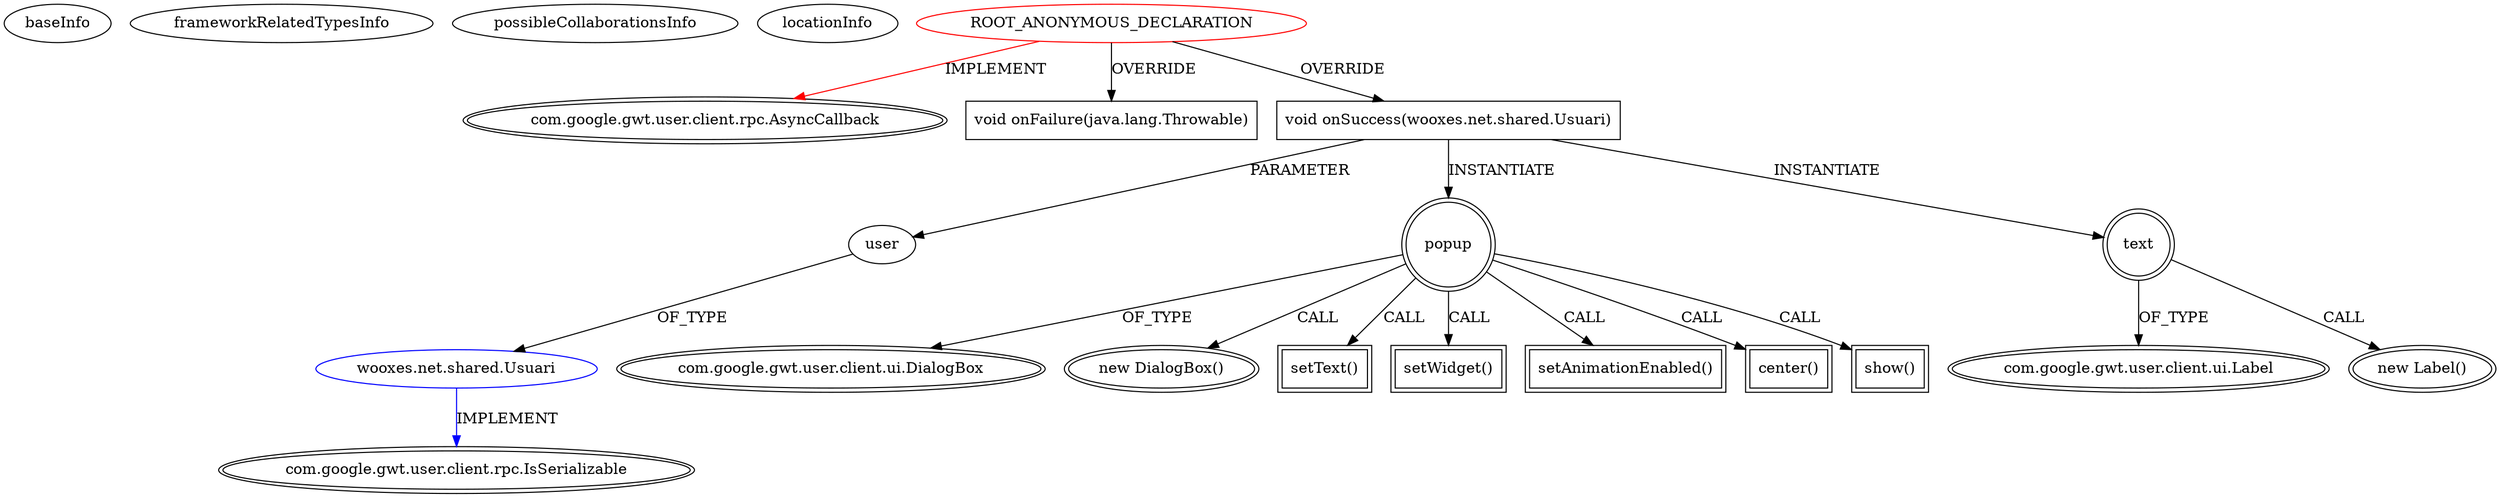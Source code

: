 digraph {
baseInfo[graphId=4651,category="extension_graph",isAnonymous=true,possibleRelation=true]
frameworkRelatedTypesInfo[0="com.google.gwt.user.client.rpc.AsyncCallback"]
possibleCollaborationsInfo[0="4651~OVERRIDING_METHOD_DECLARATION-PARAMETER_DECLARATION-~com.google.gwt.user.client.rpc.AsyncCallback ~com.google.gwt.user.client.rpc.IsSerializable ~true~false"]
locationInfo[projectName="woox-serverapp",filePath="/woox-serverapp/serverapp-master/src/wooxes/net/client/Serverapp.java",contextSignature="void sendLogin(com.google.gwt.user.client.ui.TextBox,com.google.gwt.user.client.ui.PasswordTextBox)",graphId="4651"]
0[label="ROOT_ANONYMOUS_DECLARATION",vertexType="ROOT_ANONYMOUS_DECLARATION",isFrameworkType=false,color=red]
1[label="com.google.gwt.user.client.rpc.AsyncCallback",vertexType="FRAMEWORK_INTERFACE_TYPE",isFrameworkType=true,peripheries=2]
2[label="void onFailure(java.lang.Throwable)",vertexType="OVERRIDING_METHOD_DECLARATION",isFrameworkType=false,shape=box]
3[label="void onSuccess(wooxes.net.shared.Usuari)",vertexType="OVERRIDING_METHOD_DECLARATION",isFrameworkType=false,shape=box]
4[label="user",vertexType="PARAMETER_DECLARATION",isFrameworkType=false]
5[label="wooxes.net.shared.Usuari",vertexType="REFERENCE_CLIENT_CLASS_DECLARATION",isFrameworkType=false,color=blue]
6[label="com.google.gwt.user.client.rpc.IsSerializable",vertexType="FRAMEWORK_INTERFACE_TYPE",isFrameworkType=true,peripheries=2]
8[label="popup",vertexType="VARIABLE_EXPRESION",isFrameworkType=true,peripheries=2,shape=circle]
9[label="com.google.gwt.user.client.ui.DialogBox",vertexType="FRAMEWORK_CLASS_TYPE",isFrameworkType=true,peripheries=2]
7[label="new DialogBox()",vertexType="CONSTRUCTOR_CALL",isFrameworkType=true,peripheries=2]
11[label="text",vertexType="VARIABLE_EXPRESION",isFrameworkType=true,peripheries=2,shape=circle]
12[label="com.google.gwt.user.client.ui.Label",vertexType="FRAMEWORK_CLASS_TYPE",isFrameworkType=true,peripheries=2]
10[label="new Label()",vertexType="CONSTRUCTOR_CALL",isFrameworkType=true,peripheries=2]
14[label="setText()",vertexType="INSIDE_CALL",isFrameworkType=true,peripheries=2,shape=box]
16[label="setWidget()",vertexType="INSIDE_CALL",isFrameworkType=true,peripheries=2,shape=box]
18[label="setAnimationEnabled()",vertexType="INSIDE_CALL",isFrameworkType=true,peripheries=2,shape=box]
20[label="center()",vertexType="INSIDE_CALL",isFrameworkType=true,peripheries=2,shape=box]
22[label="show()",vertexType="INSIDE_CALL",isFrameworkType=true,peripheries=2,shape=box]
0->1[label="IMPLEMENT",color=red]
0->2[label="OVERRIDE"]
0->3[label="OVERRIDE"]
5->6[label="IMPLEMENT",color=blue]
4->5[label="OF_TYPE"]
3->4[label="PARAMETER"]
3->8[label="INSTANTIATE"]
8->9[label="OF_TYPE"]
8->7[label="CALL"]
3->11[label="INSTANTIATE"]
11->12[label="OF_TYPE"]
11->10[label="CALL"]
8->14[label="CALL"]
8->16[label="CALL"]
8->18[label="CALL"]
8->20[label="CALL"]
8->22[label="CALL"]
}
